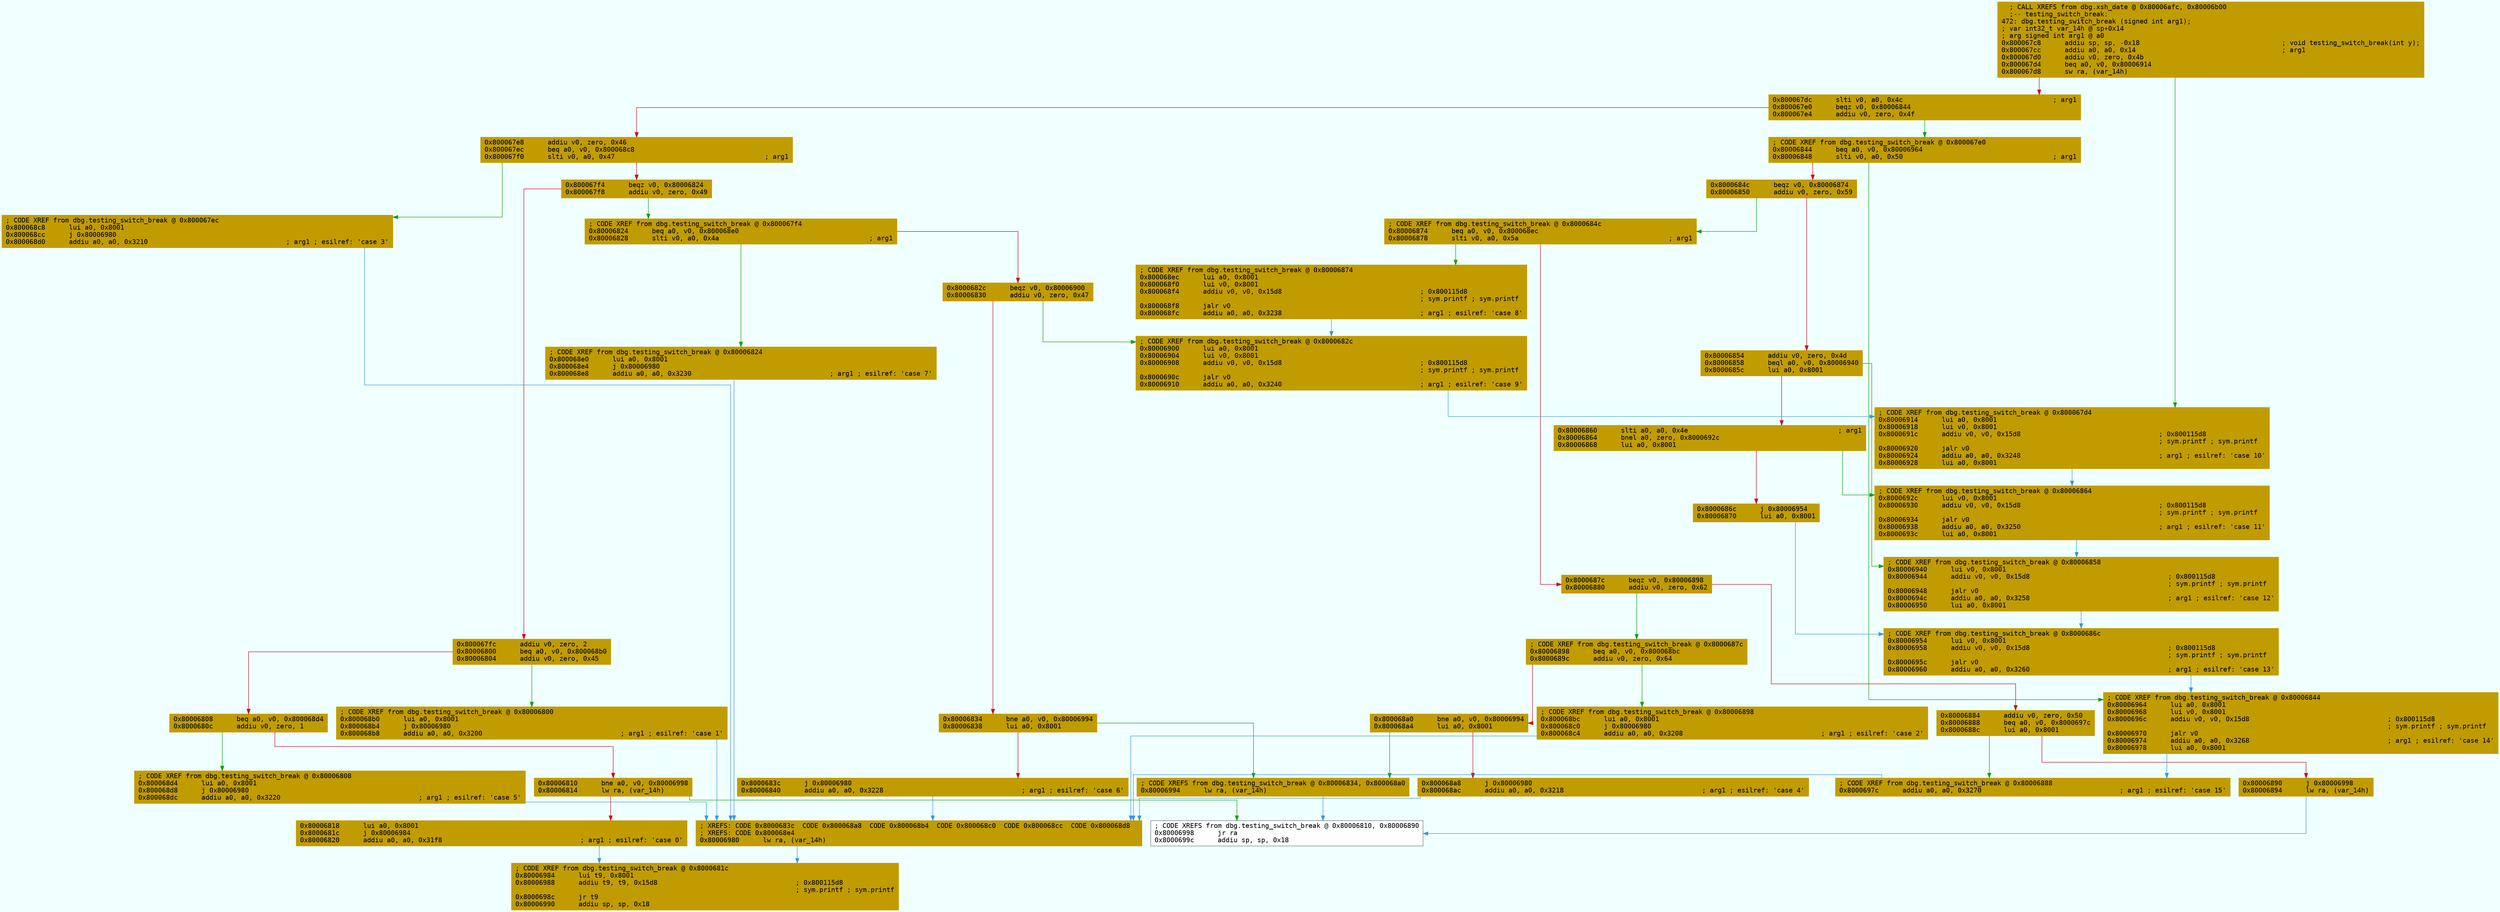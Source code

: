 digraph code {
	graph [bgcolor=azure fontsize=8 fontname="Courier" splines="ortho"];
	node [fillcolor=gray style=filled shape=box];
	edge [arrowhead="normal"];
	"0x800067c8" [URL="dbg.testing_switch_break/0x800067c8", fillcolor="#c19c00",color="#c19c00", fontname="Courier",label="  ; CALL XREFS from dbg.xsh_date @ 0x80006afc, 0x80006b00\l  ;-- testing_switch_break:\l472: dbg.testing_switch_break (signed int arg1);\l; var int32_t var_14h @ sp+0x14\l; arg signed int arg1 @ a0\l0x800067c8      addiu sp, sp, -0x18                                    ; void testing_switch_break(int y);\l0x800067cc      addiu a0, a0, 0x14                                     ; arg1\l0x800067d0      addiu v0, zero, 0x4b\l0x800067d4      beq a0, v0, 0x80006914\l0x800067d8      sw ra, (var_14h)\l"]
	"0x800067dc" [URL="dbg.testing_switch_break/0x800067dc", fillcolor="#c19c00",color="#c19c00", fontname="Courier",label="0x800067dc      slti v0, a0, 0x4c                                      ; arg1\l0x800067e0      beqz v0, 0x80006844\l0x800067e4      addiu v0, zero, 0x4f\l"]
	"0x800067e8" [URL="dbg.testing_switch_break/0x800067e8", fillcolor="#c19c00",color="#c19c00", fontname="Courier",label="0x800067e8      addiu v0, zero, 0x46\l0x800067ec      beq a0, v0, 0x800068c8\l0x800067f0      slti v0, a0, 0x47                                      ; arg1\l"]
	"0x800067f4" [URL="dbg.testing_switch_break/0x800067f4", fillcolor="#c19c00",color="#c19c00", fontname="Courier",label="0x800067f4      beqz v0, 0x80006824\l0x800067f8      addiu v0, zero, 0x49\l"]
	"0x800067fc" [URL="dbg.testing_switch_break/0x800067fc", fillcolor="#c19c00",color="#c19c00", fontname="Courier",label="0x800067fc      addiu v0, zero, 2\l0x80006800      beq a0, v0, 0x800068b0\l0x80006804      addiu v0, zero, 0x45\l"]
	"0x80006808" [URL="dbg.testing_switch_break/0x80006808", fillcolor="#c19c00",color="#c19c00", fontname="Courier",label="0x80006808      beq a0, v0, 0x800068d4\l0x8000680c      addiu v0, zero, 1\l"]
	"0x80006810" [URL="dbg.testing_switch_break/0x80006810", fillcolor="#c19c00",color="#c19c00", fontname="Courier",label="0x80006810      bne a0, v0, 0x80006998\l0x80006814      lw ra, (var_14h)\l"]
	"0x80006818" [URL="dbg.testing_switch_break/0x80006818", fillcolor="#c19c00",color="#c19c00", fontname="Courier",label="0x80006818      lui a0, 0x8001\l0x8000681c      j 0x80006984\l0x80006820      addiu a0, a0, 0x31f8                                   ; arg1 ; esilref: 'case 0'\l"]
	"0x80006824" [URL="dbg.testing_switch_break/0x80006824", fillcolor="#c19c00",color="#c19c00", fontname="Courier",label="; CODE XREF from dbg.testing_switch_break @ 0x800067f4\l0x80006824      beq a0, v0, 0x800068e0\l0x80006828      slti v0, a0, 0x4a                                      ; arg1\l"]
	"0x8000682c" [URL="dbg.testing_switch_break/0x8000682c", fillcolor="#c19c00",color="#c19c00", fontname="Courier",label="0x8000682c      beqz v0, 0x80006900\l0x80006830      addiu v0, zero, 0x47\l"]
	"0x80006834" [URL="dbg.testing_switch_break/0x80006834", fillcolor="#c19c00",color="#c19c00", fontname="Courier",label="0x80006834      bne a0, v0, 0x80006994\l0x80006838      lui a0, 0x8001\l"]
	"0x8000683c" [URL="dbg.testing_switch_break/0x8000683c", fillcolor="#c19c00",color="#c19c00", fontname="Courier",label="0x8000683c      j 0x80006980\l0x80006840      addiu a0, a0, 0x3228                                   ; arg1 ; esilref: 'case 6'\l"]
	"0x80006844" [URL="dbg.testing_switch_break/0x80006844", fillcolor="#c19c00",color="#c19c00", fontname="Courier",label="; CODE XREF from dbg.testing_switch_break @ 0x800067e0\l0x80006844      beq a0, v0, 0x80006964\l0x80006848      slti v0, a0, 0x50                                      ; arg1\l"]
	"0x8000684c" [URL="dbg.testing_switch_break/0x8000684c", fillcolor="#c19c00",color="#c19c00", fontname="Courier",label="0x8000684c      beqz v0, 0x80006874\l0x80006850      addiu v0, zero, 0x59\l"]
	"0x80006854" [URL="dbg.testing_switch_break/0x80006854", fillcolor="#c19c00",color="#c19c00", fontname="Courier",label="0x80006854      addiu v0, zero, 0x4d\l0x80006858      beql a0, v0, 0x80006940\l0x8000685c      lui a0, 0x8001\l"]
	"0x80006860" [URL="dbg.testing_switch_break/0x80006860", fillcolor="#c19c00",color="#c19c00", fontname="Courier",label="0x80006860      slti a0, a0, 0x4e                                      ; arg1\l0x80006864      bnel a0, zero, 0x8000692c\l0x80006868      lui a0, 0x8001\l"]
	"0x8000686c" [URL="dbg.testing_switch_break/0x8000686c", fillcolor="#c19c00",color="#c19c00", fontname="Courier",label="0x8000686c      j 0x80006954\l0x80006870      lui a0, 0x8001\l"]
	"0x80006874" [URL="dbg.testing_switch_break/0x80006874", fillcolor="#c19c00",color="#c19c00", fontname="Courier",label="; CODE XREF from dbg.testing_switch_break @ 0x8000684c\l0x80006874      beq a0, v0, 0x800068ec\l0x80006878      slti v0, a0, 0x5a                                      ; arg1\l"]
	"0x8000687c" [URL="dbg.testing_switch_break/0x8000687c", fillcolor="#c19c00",color="#c19c00", fontname="Courier",label="0x8000687c      beqz v0, 0x80006898\l0x80006880      addiu v0, zero, 0x62\l"]
	"0x80006884" [URL="dbg.testing_switch_break/0x80006884", fillcolor="#c19c00",color="#c19c00", fontname="Courier",label="0x80006884      addiu v0, zero, 0x50\l0x80006888      beq a0, v0, 0x8000697c\l0x8000688c      lui a0, 0x8001\l"]
	"0x80006890" [URL="dbg.testing_switch_break/0x80006890", fillcolor="#c19c00",color="#c19c00", fontname="Courier",label="0x80006890      j 0x80006998\l0x80006894      lw ra, (var_14h)\l"]
	"0x80006898" [URL="dbg.testing_switch_break/0x80006898", fillcolor="#c19c00",color="#c19c00", fontname="Courier",label="; CODE XREF from dbg.testing_switch_break @ 0x8000687c\l0x80006898      beq a0, v0, 0x800068bc\l0x8000689c      addiu v0, zero, 0x64\l"]
	"0x800068a0" [URL="dbg.testing_switch_break/0x800068a0", fillcolor="#c19c00",color="#c19c00", fontname="Courier",label="0x800068a0      bne a0, v0, 0x80006994\l0x800068a4      lui a0, 0x8001\l"]
	"0x800068a8" [URL="dbg.testing_switch_break/0x800068a8", fillcolor="#c19c00",color="#c19c00", fontname="Courier",label="0x800068a8      j 0x80006980\l0x800068ac      addiu a0, a0, 0x3218                                   ; arg1 ; esilref: 'case 4'\l"]
	"0x800068b0" [URL="dbg.testing_switch_break/0x800068b0", fillcolor="#c19c00",color="#c19c00", fontname="Courier",label="; CODE XREF from dbg.testing_switch_break @ 0x80006800\l0x800068b0      lui a0, 0x8001\l0x800068b4      j 0x80006980\l0x800068b8      addiu a0, a0, 0x3200                                   ; arg1 ; esilref: 'case 1'\l"]
	"0x800068bc" [URL="dbg.testing_switch_break/0x800068bc", fillcolor="#c19c00",color="#c19c00", fontname="Courier",label="; CODE XREF from dbg.testing_switch_break @ 0x80006898\l0x800068bc      lui a0, 0x8001\l0x800068c0      j 0x80006980\l0x800068c4      addiu a0, a0, 0x3208                                   ; arg1 ; esilref: 'case 2'\l"]
	"0x800068c8" [URL="dbg.testing_switch_break/0x800068c8", fillcolor="#c19c00",color="#c19c00", fontname="Courier",label="; CODE XREF from dbg.testing_switch_break @ 0x800067ec\l0x800068c8      lui a0, 0x8001\l0x800068cc      j 0x80006980\l0x800068d0      addiu a0, a0, 0x3210                                   ; arg1 ; esilref: 'case 3'\l"]
	"0x800068d4" [URL="dbg.testing_switch_break/0x800068d4", fillcolor="#c19c00",color="#c19c00", fontname="Courier",label="; CODE XREF from dbg.testing_switch_break @ 0x80006808\l0x800068d4      lui a0, 0x8001\l0x800068d8      j 0x80006980\l0x800068dc      addiu a0, a0, 0x3220                                   ; arg1 ; esilref: 'case 5'\l"]
	"0x800068e0" [URL="dbg.testing_switch_break/0x800068e0", fillcolor="#c19c00",color="#c19c00", fontname="Courier",label="; CODE XREF from dbg.testing_switch_break @ 0x80006824\l0x800068e0      lui a0, 0x8001\l0x800068e4      j 0x80006980\l0x800068e8      addiu a0, a0, 0x3230                                   ; arg1 ; esilref: 'case 7'\l"]
	"0x800068ec" [URL="dbg.testing_switch_break/0x800068ec", fillcolor="#c19c00",color="#c19c00", fontname="Courier",label="; CODE XREF from dbg.testing_switch_break @ 0x80006874\l0x800068ec      lui a0, 0x8001\l0x800068f0      lui v0, 0x8001\l0x800068f4      addiu v0, v0, 0x15d8                                   ; 0x800115d8\l                                                                       ; sym.printf ; sym.printf\l0x800068f8      jalr v0\l0x800068fc      addiu a0, a0, 0x3238                                   ; arg1 ; esilref: 'case 8'\l"]
	"0x80006900" [URL="dbg.testing_switch_break/0x80006900", fillcolor="#c19c00",color="#c19c00", fontname="Courier",label="; CODE XREF from dbg.testing_switch_break @ 0x8000682c\l0x80006900      lui a0, 0x8001\l0x80006904      lui v0, 0x8001\l0x80006908      addiu v0, v0, 0x15d8                                   ; 0x800115d8\l                                                                       ; sym.printf ; sym.printf\l0x8000690c      jalr v0\l0x80006910      addiu a0, a0, 0x3240                                   ; arg1 ; esilref: 'case 9'\l"]
	"0x80006914" [URL="dbg.testing_switch_break/0x80006914", fillcolor="#c19c00",color="#c19c00", fontname="Courier",label="; CODE XREF from dbg.testing_switch_break @ 0x800067d4\l0x80006914      lui a0, 0x8001\l0x80006918      lui v0, 0x8001\l0x8000691c      addiu v0, v0, 0x15d8                                   ; 0x800115d8\l                                                                       ; sym.printf ; sym.printf\l0x80006920      jalr v0\l0x80006924      addiu a0, a0, 0x3248                                   ; arg1 ; esilref: 'case 10'\l0x80006928      lui a0, 0x8001\l"]
	"0x8000692c" [URL="dbg.testing_switch_break/0x8000692c", fillcolor="#c19c00",color="#c19c00", fontname="Courier",label="; CODE XREF from dbg.testing_switch_break @ 0x80006864\l0x8000692c      lui v0, 0x8001\l0x80006930      addiu v0, v0, 0x15d8                                   ; 0x800115d8\l                                                                       ; sym.printf ; sym.printf\l0x80006934      jalr v0\l0x80006938      addiu a0, a0, 0x3250                                   ; arg1 ; esilref: 'case 11'\l0x8000693c      lui a0, 0x8001\l"]
	"0x80006940" [URL="dbg.testing_switch_break/0x80006940", fillcolor="#c19c00",color="#c19c00", fontname="Courier",label="; CODE XREF from dbg.testing_switch_break @ 0x80006858\l0x80006940      lui v0, 0x8001\l0x80006944      addiu v0, v0, 0x15d8                                   ; 0x800115d8\l                                                                       ; sym.printf ; sym.printf\l0x80006948      jalr v0\l0x8000694c      addiu a0, a0, 0x3258                                   ; arg1 ; esilref: 'case 12'\l0x80006950      lui a0, 0x8001\l"]
	"0x80006954" [URL="dbg.testing_switch_break/0x80006954", fillcolor="#c19c00",color="#c19c00", fontname="Courier",label="; CODE XREF from dbg.testing_switch_break @ 0x8000686c\l0x80006954      lui v0, 0x8001\l0x80006958      addiu v0, v0, 0x15d8                                   ; 0x800115d8\l                                                                       ; sym.printf ; sym.printf\l0x8000695c      jalr v0\l0x80006960      addiu a0, a0, 0x3260                                   ; arg1 ; esilref: 'case 13'\l"]
	"0x80006964" [URL="dbg.testing_switch_break/0x80006964", fillcolor="#c19c00",color="#c19c00", fontname="Courier",label="; CODE XREF from dbg.testing_switch_break @ 0x80006844\l0x80006964      lui a0, 0x8001\l0x80006968      lui v0, 0x8001\l0x8000696c      addiu v0, v0, 0x15d8                                   ; 0x800115d8\l                                                                       ; sym.printf ; sym.printf\l0x80006970      jalr v0\l0x80006974      addiu a0, a0, 0x3268                                   ; arg1 ; esilref: 'case 14'\l0x80006978      lui a0, 0x8001\l"]
	"0x8000697c" [URL="dbg.testing_switch_break/0x8000697c", fillcolor="#c19c00",color="#c19c00", fontname="Courier",label="; CODE XREF from dbg.testing_switch_break @ 0x80006888\l0x8000697c      addiu a0, a0, 0x3270                                   ; arg1 ; esilref: 'case 15'\l"]
	"0x80006980" [URL="dbg.testing_switch_break/0x80006980", fillcolor="#c19c00",color="#c19c00", fontname="Courier",label="; XREFS: CODE 0x8000683c  CODE 0x800068a8  CODE 0x800068b4  CODE 0x800068c0  CODE 0x800068cc  CODE 0x800068d8  \l; XREFS: CODE 0x800068e4  \l0x80006980      lw ra, (var_14h)\l"]
	"0x80006984" [URL="dbg.testing_switch_break/0x80006984", fillcolor="#c19c00",color="#c19c00", fontname="Courier",label="; CODE XREF from dbg.testing_switch_break @ 0x8000681c\l0x80006984      lui t9, 0x8001\l0x80006988      addiu t9, t9, 0x15d8                                   ; 0x800115d8\l                                                                       ; sym.printf ; sym.printf\l0x8000698c      jr t9\l0x80006990      addiu sp, sp, 0x18\l"]
	"0x80006994" [URL="dbg.testing_switch_break/0x80006994", fillcolor="#c19c00",color="#c19c00", fontname="Courier",label="; CODE XREFS from dbg.testing_switch_break @ 0x80006834, 0x800068a0\l0x80006994      lw ra, (var_14h)\l"]
	"0x80006998" [URL="dbg.testing_switch_break/0x80006998", fillcolor="white",color="#767676", fontname="Courier",label="; CODE XREFS from dbg.testing_switch_break @ 0x80006810, 0x80006890\l0x80006998      jr ra\l0x8000699c      addiu sp, sp, 0x18\l"]
        "0x800067c8" -> "0x80006914" [color="#13a10e"];
        "0x800067c8" -> "0x800067dc" [color="#c50f1f"];
        "0x800067dc" -> "0x80006844" [color="#13a10e"];
        "0x800067dc" -> "0x800067e8" [color="#c50f1f"];
        "0x800067e8" -> "0x800068c8" [color="#13a10e"];
        "0x800067e8" -> "0x800067f4" [color="#c50f1f"];
        "0x800067f4" -> "0x80006824" [color="#13a10e"];
        "0x800067f4" -> "0x800067fc" [color="#c50f1f"];
        "0x800067fc" -> "0x800068b0" [color="#13a10e"];
        "0x800067fc" -> "0x80006808" [color="#c50f1f"];
        "0x80006808" -> "0x800068d4" [color="#13a10e"];
        "0x80006808" -> "0x80006810" [color="#c50f1f"];
        "0x80006810" -> "0x80006998" [color="#13a10e"];
        "0x80006810" -> "0x80006818" [color="#c50f1f"];
        "0x80006818" -> "0x80006984" [color="#3a96dd"];
        "0x80006824" -> "0x800068e0" [color="#13a10e"];
        "0x80006824" -> "0x8000682c" [color="#c50f1f"];
        "0x8000682c" -> "0x80006900" [color="#13a10e"];
        "0x8000682c" -> "0x80006834" [color="#c50f1f"];
        "0x80006834" -> "0x80006994" [color="#13a10e"];
        "0x80006834" -> "0x8000683c" [color="#c50f1f"];
        "0x8000683c" -> "0x80006980" [color="#3a96dd"];
        "0x80006844" -> "0x80006964" [color="#13a10e"];
        "0x80006844" -> "0x8000684c" [color="#c50f1f"];
        "0x8000684c" -> "0x80006874" [color="#13a10e"];
        "0x8000684c" -> "0x80006854" [color="#c50f1f"];
        "0x80006854" -> "0x80006940" [color="#13a10e"];
        "0x80006854" -> "0x80006860" [color="#c50f1f"];
        "0x80006860" -> "0x8000692c" [color="#13a10e"];
        "0x80006860" -> "0x8000686c" [color="#c50f1f"];
        "0x8000686c" -> "0x80006954" [color="#3a96dd"];
        "0x80006874" -> "0x800068ec" [color="#13a10e"];
        "0x80006874" -> "0x8000687c" [color="#c50f1f"];
        "0x8000687c" -> "0x80006898" [color="#13a10e"];
        "0x8000687c" -> "0x80006884" [color="#c50f1f"];
        "0x80006884" -> "0x8000697c" [color="#13a10e"];
        "0x80006884" -> "0x80006890" [color="#c50f1f"];
        "0x80006890" -> "0x80006998" [color="#3a96dd"];
        "0x80006898" -> "0x800068bc" [color="#13a10e"];
        "0x80006898" -> "0x800068a0" [color="#c50f1f"];
        "0x800068a0" -> "0x80006994" [color="#13a10e"];
        "0x800068a0" -> "0x800068a8" [color="#c50f1f"];
        "0x800068a8" -> "0x80006980" [color="#3a96dd"];
        "0x800068b0" -> "0x80006980" [color="#3a96dd"];
        "0x800068bc" -> "0x80006980" [color="#3a96dd"];
        "0x800068c8" -> "0x80006980" [color="#3a96dd"];
        "0x800068d4" -> "0x80006980" [color="#3a96dd"];
        "0x800068e0" -> "0x80006980" [color="#3a96dd"];
        "0x800068ec" -> "0x80006900" [color="#3a96dd"];
        "0x80006900" -> "0x80006914" [color="#3a96dd"];
        "0x80006914" -> "0x8000692c" [color="#3a96dd"];
        "0x8000692c" -> "0x80006940" [color="#3a96dd"];
        "0x80006940" -> "0x80006954" [color="#3a96dd"];
        "0x80006954" -> "0x80006964" [color="#3a96dd"];
        "0x80006964" -> "0x8000697c" [color="#3a96dd"];
        "0x8000697c" -> "0x80006980" [color="#3a96dd"];
        "0x80006980" -> "0x80006984" [color="#3a96dd"];
        "0x80006994" -> "0x80006998" [color="#3a96dd"];
}
